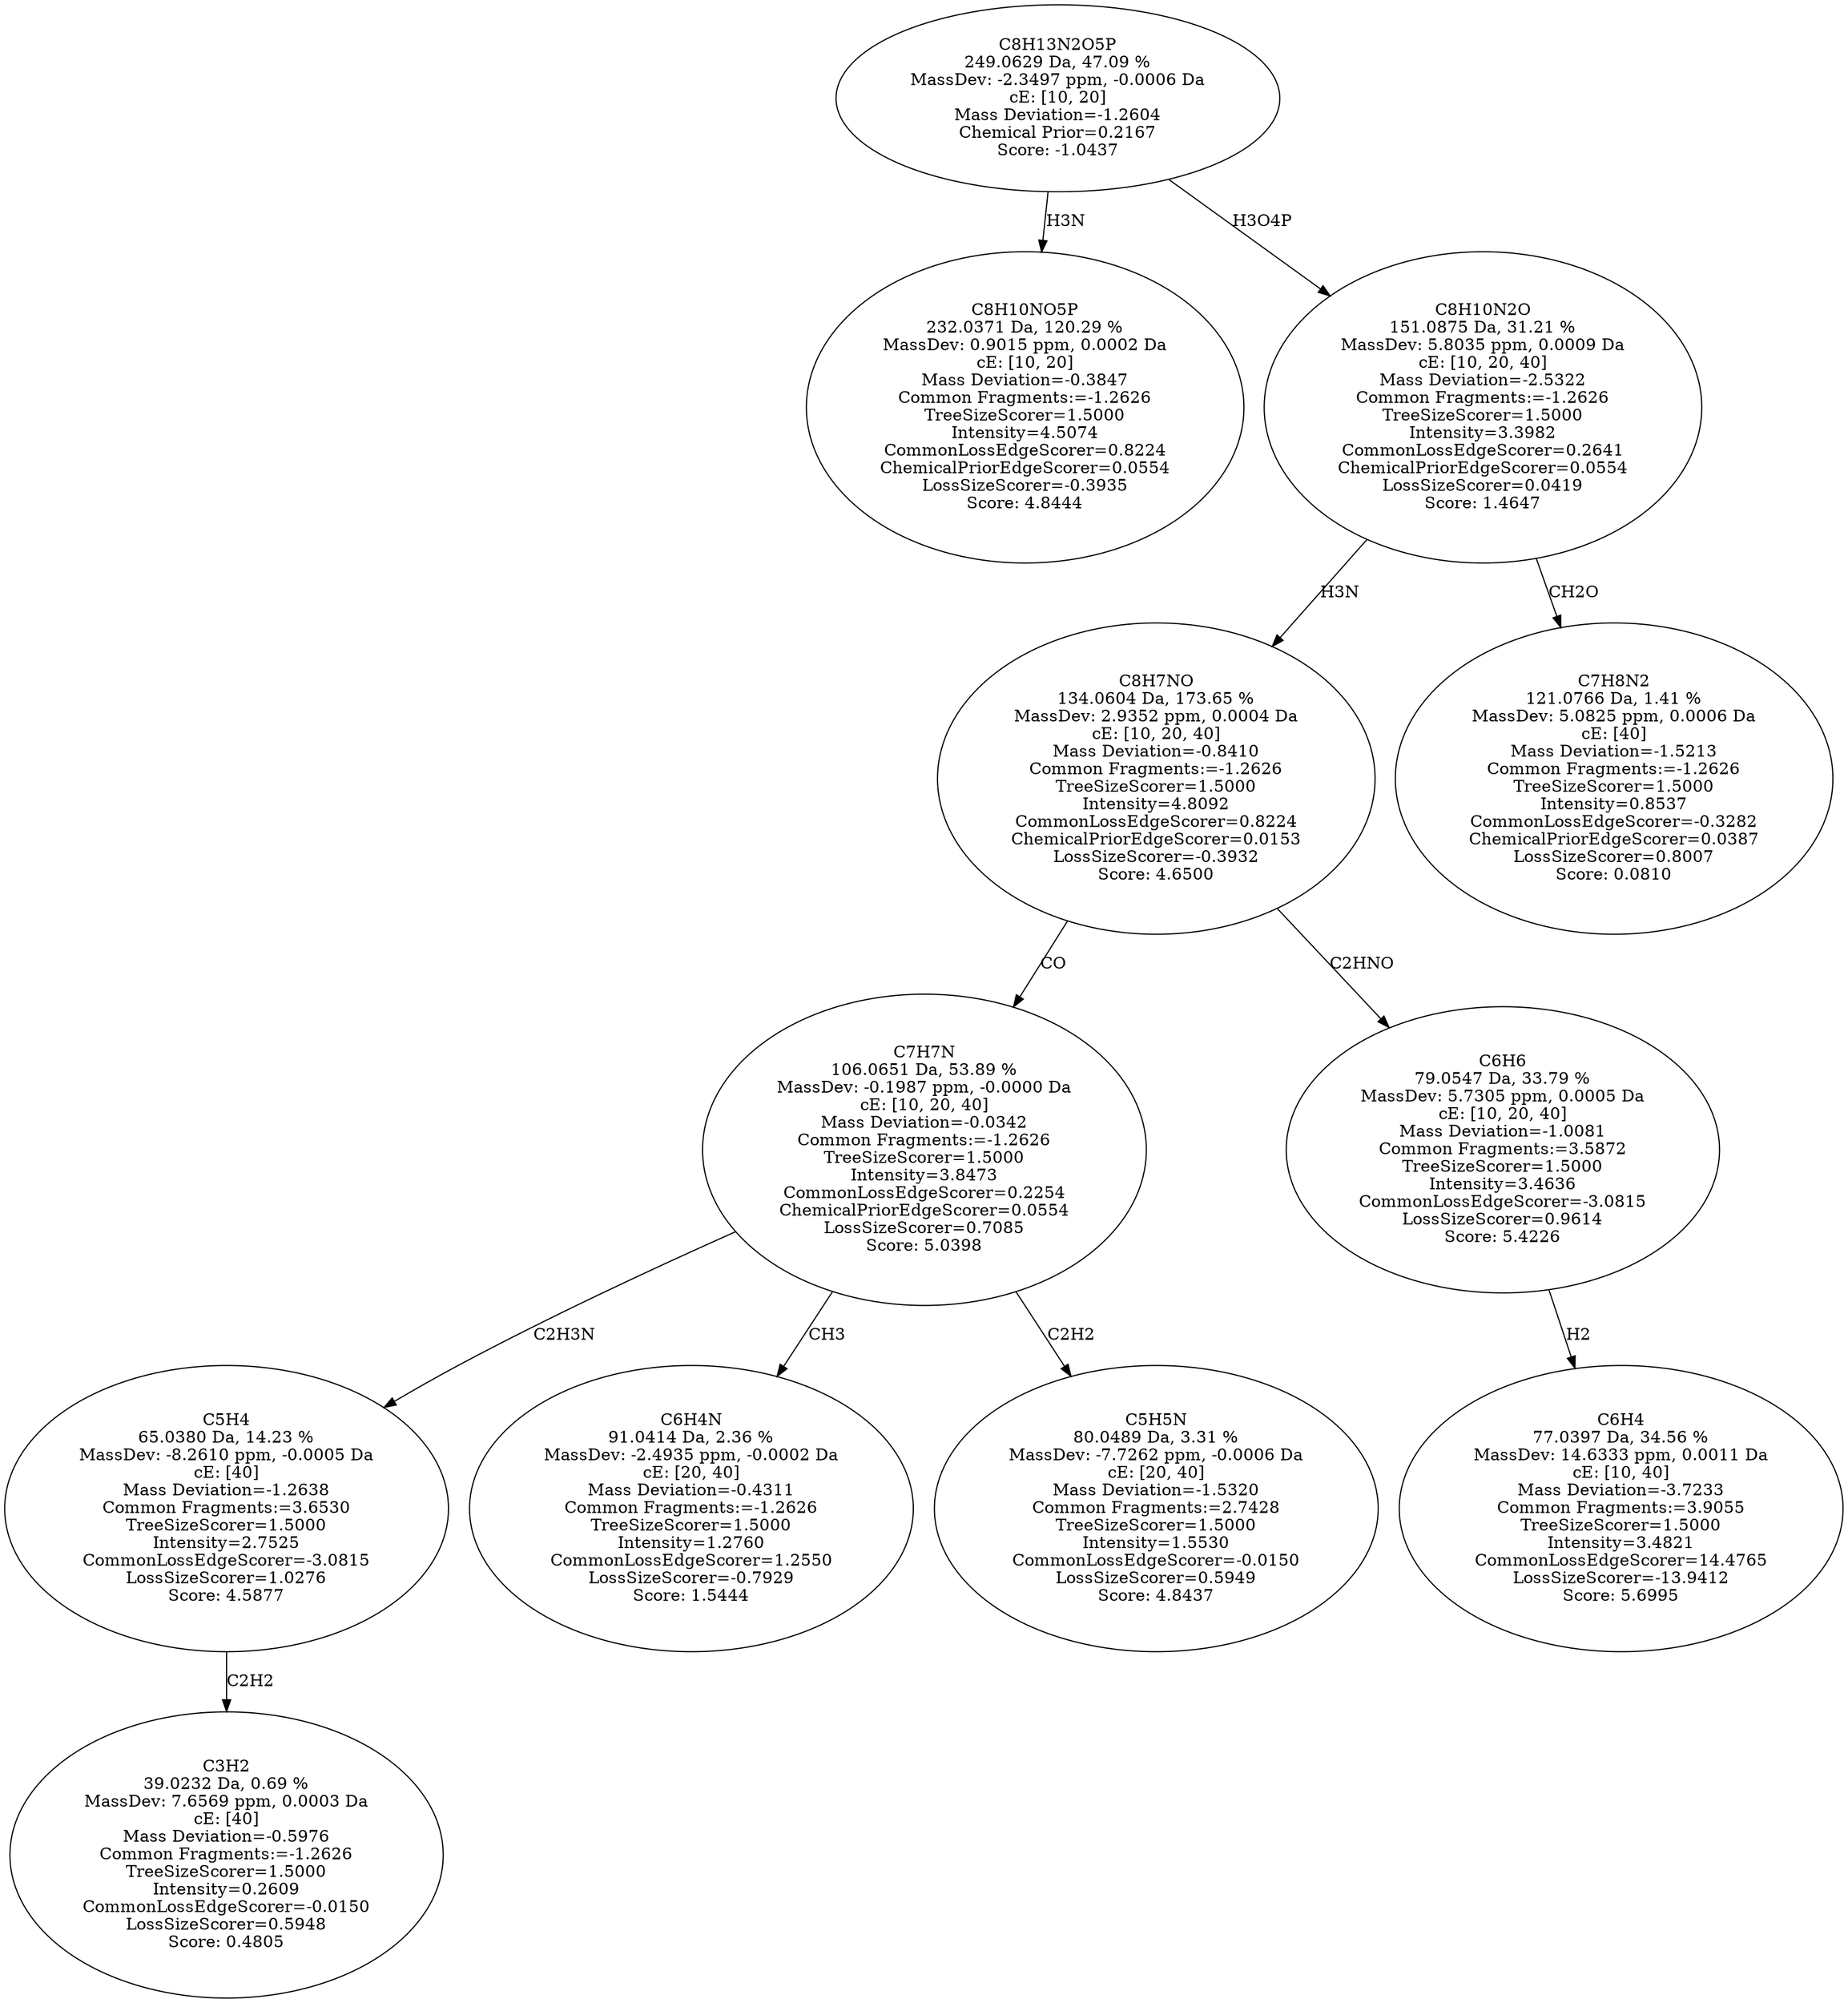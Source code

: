 strict digraph {
v1 [label="C8H10NO5P\n232.0371 Da, 120.29 %\nMassDev: 0.9015 ppm, 0.0002 Da\ncE: [10, 20]\nMass Deviation=-0.3847\nCommon Fragments:=-1.2626\nTreeSizeScorer=1.5000\nIntensity=4.5074\nCommonLossEdgeScorer=0.8224\nChemicalPriorEdgeScorer=0.0554\nLossSizeScorer=-0.3935\nScore: 4.8444"];
v2 [label="C3H2\n39.0232 Da, 0.69 %\nMassDev: 7.6569 ppm, 0.0003 Da\ncE: [40]\nMass Deviation=-0.5976\nCommon Fragments:=-1.2626\nTreeSizeScorer=1.5000\nIntensity=0.2609\nCommonLossEdgeScorer=-0.0150\nLossSizeScorer=0.5948\nScore: 0.4805"];
v3 [label="C5H4\n65.0380 Da, 14.23 %\nMassDev: -8.2610 ppm, -0.0005 Da\ncE: [40]\nMass Deviation=-1.2638\nCommon Fragments:=3.6530\nTreeSizeScorer=1.5000\nIntensity=2.7525\nCommonLossEdgeScorer=-3.0815\nLossSizeScorer=1.0276\nScore: 4.5877"];
v4 [label="C6H4N\n91.0414 Da, 2.36 %\nMassDev: -2.4935 ppm, -0.0002 Da\ncE: [20, 40]\nMass Deviation=-0.4311\nCommon Fragments:=-1.2626\nTreeSizeScorer=1.5000\nIntensity=1.2760\nCommonLossEdgeScorer=1.2550\nLossSizeScorer=-0.7929\nScore: 1.5444"];
v5 [label="C5H5N\n80.0489 Da, 3.31 %\nMassDev: -7.7262 ppm, -0.0006 Da\ncE: [20, 40]\nMass Deviation=-1.5320\nCommon Fragments:=2.7428\nTreeSizeScorer=1.5000\nIntensity=1.5530\nCommonLossEdgeScorer=-0.0150\nLossSizeScorer=0.5949\nScore: 4.8437"];
v6 [label="C7H7N\n106.0651 Da, 53.89 %\nMassDev: -0.1987 ppm, -0.0000 Da\ncE: [10, 20, 40]\nMass Deviation=-0.0342\nCommon Fragments:=-1.2626\nTreeSizeScorer=1.5000\nIntensity=3.8473\nCommonLossEdgeScorer=0.2254\nChemicalPriorEdgeScorer=0.0554\nLossSizeScorer=0.7085\nScore: 5.0398"];
v7 [label="C6H4\n77.0397 Da, 34.56 %\nMassDev: 14.6333 ppm, 0.0011 Da\ncE: [10, 40]\nMass Deviation=-3.7233\nCommon Fragments:=3.9055\nTreeSizeScorer=1.5000\nIntensity=3.4821\nCommonLossEdgeScorer=14.4765\nLossSizeScorer=-13.9412\nScore: 5.6995"];
v8 [label="C6H6\n79.0547 Da, 33.79 %\nMassDev: 5.7305 ppm, 0.0005 Da\ncE: [10, 20, 40]\nMass Deviation=-1.0081\nCommon Fragments:=3.5872\nTreeSizeScorer=1.5000\nIntensity=3.4636\nCommonLossEdgeScorer=-3.0815\nLossSizeScorer=0.9614\nScore: 5.4226"];
v9 [label="C8H7NO\n134.0604 Da, 173.65 %\nMassDev: 2.9352 ppm, 0.0004 Da\ncE: [10, 20, 40]\nMass Deviation=-0.8410\nCommon Fragments:=-1.2626\nTreeSizeScorer=1.5000\nIntensity=4.8092\nCommonLossEdgeScorer=0.8224\nChemicalPriorEdgeScorer=0.0153\nLossSizeScorer=-0.3932\nScore: 4.6500"];
v10 [label="C7H8N2\n121.0766 Da, 1.41 %\nMassDev: 5.0825 ppm, 0.0006 Da\ncE: [40]\nMass Deviation=-1.5213\nCommon Fragments:=-1.2626\nTreeSizeScorer=1.5000\nIntensity=0.8537\nCommonLossEdgeScorer=-0.3282\nChemicalPriorEdgeScorer=0.0387\nLossSizeScorer=0.8007\nScore: 0.0810"];
v11 [label="C8H10N2O\n151.0875 Da, 31.21 %\nMassDev: 5.8035 ppm, 0.0009 Da\ncE: [10, 20, 40]\nMass Deviation=-2.5322\nCommon Fragments:=-1.2626\nTreeSizeScorer=1.5000\nIntensity=3.3982\nCommonLossEdgeScorer=0.2641\nChemicalPriorEdgeScorer=0.0554\nLossSizeScorer=0.0419\nScore: 1.4647"];
v12 [label="C8H13N2O5P\n249.0629 Da, 47.09 %\nMassDev: -2.3497 ppm, -0.0006 Da\ncE: [10, 20]\nMass Deviation=-1.2604\nChemical Prior=0.2167\nScore: -1.0437"];
v12 -> v1 [label="H3N"];
v3 -> v2 [label="C2H2"];
v6 -> v3 [label="C2H3N"];
v6 -> v4 [label="CH3"];
v6 -> v5 [label="C2H2"];
v9 -> v6 [label="CO"];
v8 -> v7 [label="H2"];
v9 -> v8 [label="C2HNO"];
v11 -> v9 [label="H3N"];
v11 -> v10 [label="CH2O"];
v12 -> v11 [label="H3O4P"];
}
